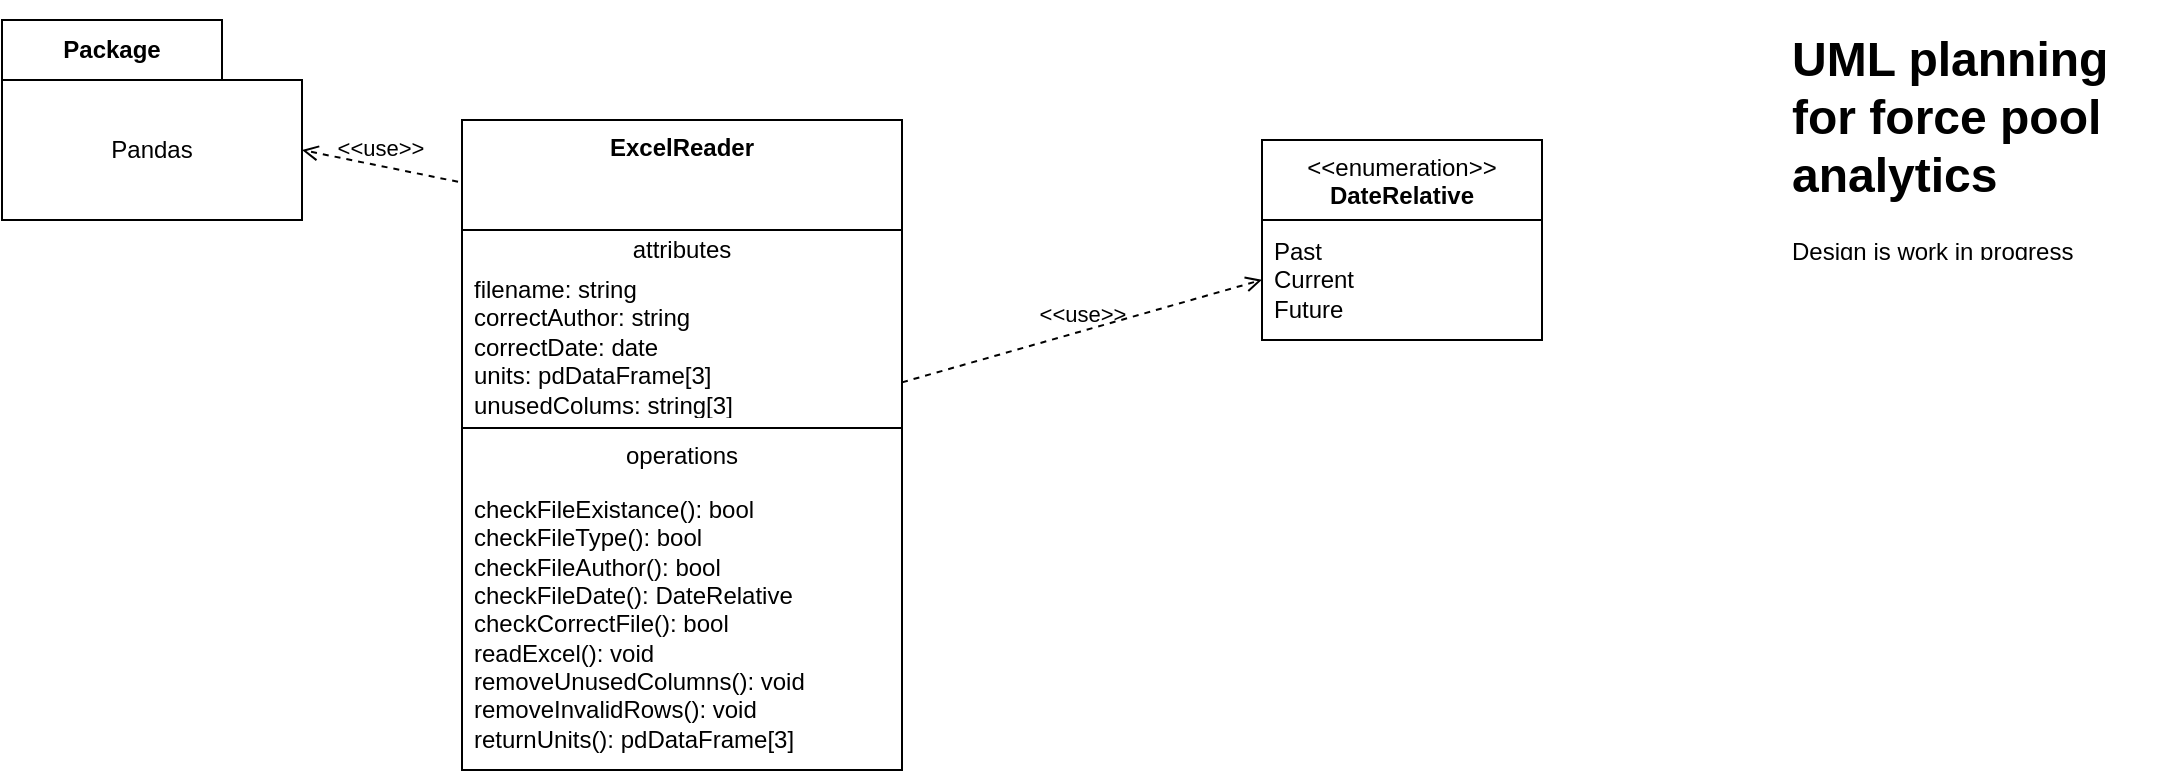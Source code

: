 <mxfile version="21.6.8" type="device">
  <diagram name="Page-1" id="DOlFsJQFJfXhihcVREWI">
    <mxGraphModel dx="2015" dy="1076" grid="1" gridSize="10" guides="1" tooltips="1" connect="1" arrows="1" fold="1" page="1" pageScale="1" pageWidth="1169" pageHeight="827" math="0" shadow="0">
      <root>
        <mxCell id="0" />
        <mxCell id="1" parent="0" />
        <mxCell id="wgWyfdXDKguZ-T_XWsIP-1" value="&lt;b&gt;ExcelReader&lt;/b&gt;&lt;br&gt;" style="swimlane;fontStyle=0;align=center;verticalAlign=top;childLayout=stackLayout;horizontal=1;startSize=55;horizontalStack=0;resizeParent=1;resizeParentMax=0;resizeLast=0;collapsible=0;marginBottom=0;html=1;whiteSpace=wrap;" vertex="1" parent="1">
          <mxGeometry x="260" y="70" width="220" height="325" as="geometry" />
        </mxCell>
        <mxCell id="wgWyfdXDKguZ-T_XWsIP-2" value="attributes" style="text;html=1;strokeColor=none;fillColor=none;align=center;verticalAlign=middle;spacingLeft=4;spacingRight=4;overflow=hidden;rotatable=0;points=[[0,0.5],[1,0.5]];portConstraint=eastwest;whiteSpace=wrap;" vertex="1" parent="wgWyfdXDKguZ-T_XWsIP-1">
          <mxGeometry y="55" width="220" height="20" as="geometry" />
        </mxCell>
        <mxCell id="wgWyfdXDKguZ-T_XWsIP-3" value="filename: string&lt;br&gt;correctAuthor: string&lt;br&gt;correctDate: date&lt;br&gt;units: pdDataFrame[3]&lt;br&gt;unusedColums: string[3]" style="text;html=1;strokeColor=none;fillColor=none;align=left;verticalAlign=middle;spacingLeft=4;spacingRight=4;overflow=hidden;rotatable=0;points=[[0,0.5],[1,0.5]];portConstraint=eastwest;whiteSpace=wrap;" vertex="1" parent="wgWyfdXDKguZ-T_XWsIP-1">
          <mxGeometry y="75" width="220" height="75" as="geometry" />
        </mxCell>
        <mxCell id="wgWyfdXDKguZ-T_XWsIP-6" value="" style="line;strokeWidth=1;fillColor=none;align=left;verticalAlign=middle;spacingTop=-1;spacingLeft=3;spacingRight=3;rotatable=0;labelPosition=right;points=[];portConstraint=eastwest;" vertex="1" parent="wgWyfdXDKguZ-T_XWsIP-1">
          <mxGeometry y="150" width="220" height="8" as="geometry" />
        </mxCell>
        <mxCell id="wgWyfdXDKguZ-T_XWsIP-7" value="operations" style="text;html=1;strokeColor=none;fillColor=none;align=center;verticalAlign=middle;spacingLeft=4;spacingRight=4;overflow=hidden;rotatable=0;points=[[0,0.5],[1,0.5]];portConstraint=eastwest;whiteSpace=wrap;" vertex="1" parent="wgWyfdXDKguZ-T_XWsIP-1">
          <mxGeometry y="158" width="220" height="20" as="geometry" />
        </mxCell>
        <mxCell id="wgWyfdXDKguZ-T_XWsIP-8" value="checkFileExistance(): bool&lt;br&gt;checkFileType(): bool&lt;br&gt;checkFileAuthor(): bool&lt;br&gt;checkFileDate(): DateRelative&lt;br&gt;checkCorrectFile(): bool&lt;br&gt;readExcel(): void&lt;br&gt;removeUnusedColumns(): void&lt;br&gt;removeInvalidRows(): void&lt;br&gt;returnUnits(): pdDataFrame[3]" style="text;html=1;strokeColor=none;fillColor=none;align=left;verticalAlign=middle;spacingLeft=4;spacingRight=4;overflow=hidden;rotatable=0;points=[[0,0.5],[1,0.5]];portConstraint=eastwest;whiteSpace=wrap;" vertex="1" parent="wgWyfdXDKguZ-T_XWsIP-1">
          <mxGeometry y="178" width="220" height="147" as="geometry" />
        </mxCell>
        <mxCell id="wgWyfdXDKguZ-T_XWsIP-9" value="&amp;lt;&amp;lt;enumeration&amp;gt;&amp;gt;&lt;br&gt;&lt;b&gt;DateRelative&lt;/b&gt;" style="swimlane;fontStyle=0;align=center;verticalAlign=top;childLayout=stackLayout;horizontal=1;startSize=40;horizontalStack=0;resizeParent=1;resizeParentMax=0;resizeLast=0;collapsible=0;marginBottom=0;html=1;whiteSpace=wrap;" vertex="1" parent="1">
          <mxGeometry x="660" y="80" width="140" height="100" as="geometry" />
        </mxCell>
        <mxCell id="wgWyfdXDKguZ-T_XWsIP-10" value="Past&lt;br&gt;Current&lt;br&gt;Future" style="text;html=1;strokeColor=none;fillColor=none;align=left;verticalAlign=middle;spacingLeft=4;spacingRight=4;overflow=hidden;rotatable=0;points=[[0,0.5],[1,0.5]];portConstraint=eastwest;whiteSpace=wrap;" vertex="1" parent="wgWyfdXDKguZ-T_XWsIP-9">
          <mxGeometry y="40" width="140" height="60" as="geometry" />
        </mxCell>
        <mxCell id="wgWyfdXDKguZ-T_XWsIP-12" value="&amp;lt;&amp;lt;use&amp;gt;&amp;gt;" style="endArrow=open;html=1;rounded=0;align=center;verticalAlign=bottom;dashed=1;endFill=0;labelBackgroundColor=none;" edge="1" parent="1" source="wgWyfdXDKguZ-T_XWsIP-1" target="wgWyfdXDKguZ-T_XWsIP-9">
          <mxGeometry relative="1" as="geometry">
            <mxPoint x="500" y="50" as="sourcePoint" />
            <mxPoint x="660" y="50" as="targetPoint" />
          </mxGeometry>
        </mxCell>
        <mxCell id="wgWyfdXDKguZ-T_XWsIP-13" value="" style="resizable=0;html=1;align=center;verticalAlign=top;labelBackgroundColor=none;" connectable="0" vertex="1" parent="wgWyfdXDKguZ-T_XWsIP-12">
          <mxGeometry relative="1" as="geometry" />
        </mxCell>
        <mxCell id="wgWyfdXDKguZ-T_XWsIP-14" value="Package" style="shape=folder;fontStyle=1;tabWidth=110;tabHeight=30;tabPosition=left;html=1;boundedLbl=1;labelInHeader=1;container=1;collapsible=0;whiteSpace=wrap;" vertex="1" parent="1">
          <mxGeometry x="30" y="20" width="150" height="100" as="geometry" />
        </mxCell>
        <mxCell id="wgWyfdXDKguZ-T_XWsIP-15" value="Pandas" style="html=1;strokeColor=none;resizeWidth=1;resizeHeight=1;fillColor=none;part=1;connectable=0;allowArrows=0;deletable=0;whiteSpace=wrap;" vertex="1" parent="wgWyfdXDKguZ-T_XWsIP-14">
          <mxGeometry width="150" height="70" relative="1" as="geometry">
            <mxPoint y="30" as="offset" />
          </mxGeometry>
        </mxCell>
        <mxCell id="wgWyfdXDKguZ-T_XWsIP-16" value="&amp;lt;&amp;lt;use&amp;gt;&amp;gt;" style="endArrow=open;html=1;rounded=0;align=center;verticalAlign=bottom;dashed=1;endFill=0;labelBackgroundColor=none;entryX=0;entryY=0;entryDx=150;entryDy=65;entryPerimeter=0;exitX=-0.009;exitY=0.095;exitDx=0;exitDy=0;exitPerimeter=0;" edge="1" parent="1" source="wgWyfdXDKguZ-T_XWsIP-1" target="wgWyfdXDKguZ-T_XWsIP-14">
          <mxGeometry relative="1" as="geometry">
            <mxPoint x="500" y="50" as="sourcePoint" />
            <mxPoint x="660" y="50" as="targetPoint" />
          </mxGeometry>
        </mxCell>
        <mxCell id="wgWyfdXDKguZ-T_XWsIP-17" value="" style="resizable=0;html=1;align=center;verticalAlign=top;labelBackgroundColor=none;" connectable="0" vertex="1" parent="wgWyfdXDKguZ-T_XWsIP-16">
          <mxGeometry relative="1" as="geometry" />
        </mxCell>
        <mxCell id="wgWyfdXDKguZ-T_XWsIP-19" value="&lt;h1&gt;UML planning for force pool analytics&lt;/h1&gt;&lt;div&gt;Design is work in progress&lt;/div&gt;&lt;div&gt;&lt;br&gt;&lt;/div&gt;" style="text;html=1;strokeColor=none;fillColor=none;spacing=5;spacingTop=-20;whiteSpace=wrap;overflow=hidden;rounded=0;" vertex="1" parent="1">
          <mxGeometry x="920" y="20" width="190" height="120" as="geometry" />
        </mxCell>
      </root>
    </mxGraphModel>
  </diagram>
</mxfile>
